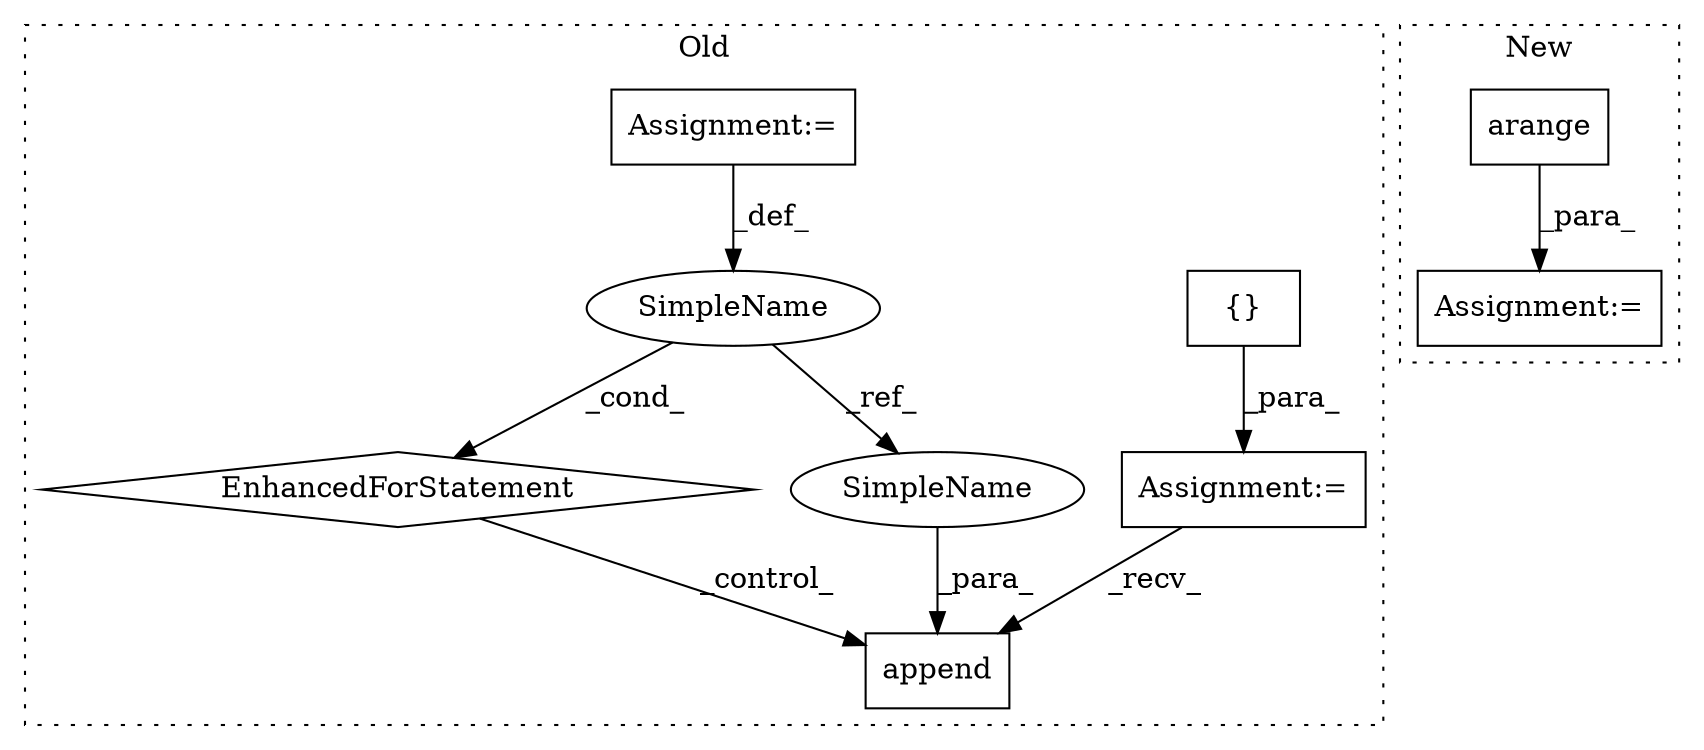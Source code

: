 digraph G {
subgraph cluster0 {
1 [label="append" a="32" s="841,849" l="7,1" shape="box"];
4 [label="EnhancedForStatement" a="70" s="542,627" l="53,2" shape="diamond"];
5 [label="Assignment:=" a="7" s="476" l="1" shape="box"];
6 [label="{}" a="4" s="501,507" l="1,1" shape="box"];
7 [label="SimpleName" a="42" s="599" l="1" shape="ellipse"];
8 [label="Assignment:=" a="7" s="542,627" l="53,2" shape="box"];
9 [label="SimpleName" a="42" s="848" l="1" shape="ellipse"];
label = "Old";
style="dotted";
}
subgraph cluster1 {
2 [label="arange" a="32" s="491,517" l="7,1" shape="box"];
3 [label="Assignment:=" a="7" s="1014" l="1" shape="box"];
label = "New";
style="dotted";
}
2 -> 3 [label="_para_"];
4 -> 1 [label="_control_"];
5 -> 1 [label="_recv_"];
6 -> 5 [label="_para_"];
7 -> 4 [label="_cond_"];
7 -> 9 [label="_ref_"];
8 -> 7 [label="_def_"];
9 -> 1 [label="_para_"];
}